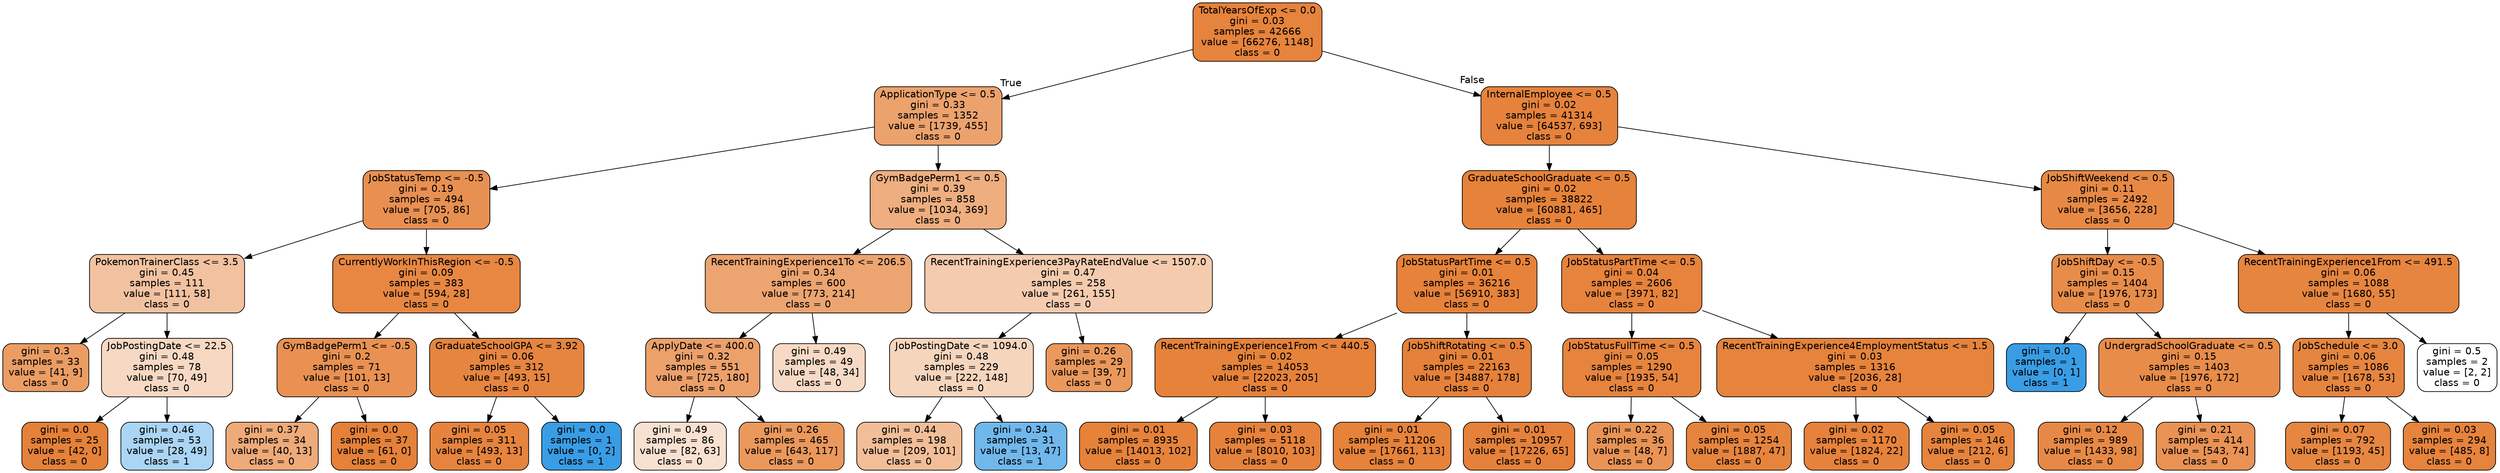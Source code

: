 digraph Tree {
node [shape=box, style="filled, rounded", color="black", fontname=helvetica] ;
edge [fontname=helvetica] ;
0 [label="TotalYearsOfExp <= 0.0\ngini = 0.03\nsamples = 42666\nvalue = [66276, 1148]\nclass = 0", fillcolor="#e58139fb"] ;
1 [label="ApplicationType <= 0.5\ngini = 0.33\nsamples = 1352\nvalue = [1739, 455]\nclass = 0", fillcolor="#e58139bc"] ;
0 -> 1 [labeldistance=2.5, labelangle=45, headlabel="True"] ;
2 [label="JobStatusTemp <= -0.5\ngini = 0.19\nsamples = 494\nvalue = [705, 86]\nclass = 0", fillcolor="#e58139e0"] ;
1 -> 2 ;
3 [label="PokemonTrainerClass <= 3.5\ngini = 0.45\nsamples = 111\nvalue = [111, 58]\nclass = 0", fillcolor="#e581397a"] ;
2 -> 3 ;
4 [label="gini = 0.3\nsamples = 33\nvalue = [41, 9]\nclass = 0", fillcolor="#e58139c7"] ;
3 -> 4 ;
5 [label="JobPostingDate <= 22.5\ngini = 0.48\nsamples = 78\nvalue = [70, 49]\nclass = 0", fillcolor="#e581394d"] ;
3 -> 5 ;
6 [label="gini = 0.0\nsamples = 25\nvalue = [42, 0]\nclass = 0", fillcolor="#e58139ff"] ;
5 -> 6 ;
7 [label="gini = 0.46\nsamples = 53\nvalue = [28, 49]\nclass = 1", fillcolor="#399de56d"] ;
5 -> 7 ;
8 [label="CurrentlyWorkInThisRegion <= -0.5\ngini = 0.09\nsamples = 383\nvalue = [594, 28]\nclass = 0", fillcolor="#e58139f3"] ;
2 -> 8 ;
9 [label="GymBadgePerm1 <= -0.5\ngini = 0.2\nsamples = 71\nvalue = [101, 13]\nclass = 0", fillcolor="#e58139de"] ;
8 -> 9 ;
10 [label="gini = 0.37\nsamples = 34\nvalue = [40, 13]\nclass = 0", fillcolor="#e58139ac"] ;
9 -> 10 ;
11 [label="gini = 0.0\nsamples = 37\nvalue = [61, 0]\nclass = 0", fillcolor="#e58139ff"] ;
9 -> 11 ;
12 [label="GraduateSchoolGPA <= 3.92\ngini = 0.06\nsamples = 312\nvalue = [493, 15]\nclass = 0", fillcolor="#e58139f7"] ;
8 -> 12 ;
13 [label="gini = 0.05\nsamples = 311\nvalue = [493, 13]\nclass = 0", fillcolor="#e58139f8"] ;
12 -> 13 ;
14 [label="gini = 0.0\nsamples = 1\nvalue = [0, 2]\nclass = 1", fillcolor="#399de5ff"] ;
12 -> 14 ;
15 [label="GymBadgePerm1 <= 0.5\ngini = 0.39\nsamples = 858\nvalue = [1034, 369]\nclass = 0", fillcolor="#e58139a4"] ;
1 -> 15 ;
16 [label="RecentTrainingExperience1To <= 206.5\ngini = 0.34\nsamples = 600\nvalue = [773, 214]\nclass = 0", fillcolor="#e58139b8"] ;
15 -> 16 ;
17 [label="ApplyDate <= 400.0\ngini = 0.32\nsamples = 551\nvalue = [725, 180]\nclass = 0", fillcolor="#e58139c0"] ;
16 -> 17 ;
18 [label="gini = 0.49\nsamples = 86\nvalue = [82, 63]\nclass = 0", fillcolor="#e581393b"] ;
17 -> 18 ;
19 [label="gini = 0.26\nsamples = 465\nvalue = [643, 117]\nclass = 0", fillcolor="#e58139d1"] ;
17 -> 19 ;
20 [label="gini = 0.49\nsamples = 49\nvalue = [48, 34]\nclass = 0", fillcolor="#e581394a"] ;
16 -> 20 ;
21 [label="RecentTrainingExperience3PayRateEndValue <= 1507.0\ngini = 0.47\nsamples = 258\nvalue = [261, 155]\nclass = 0", fillcolor="#e5813968"] ;
15 -> 21 ;
22 [label="JobPostingDate <= 1094.0\ngini = 0.48\nsamples = 229\nvalue = [222, 148]\nclass = 0", fillcolor="#e5813955"] ;
21 -> 22 ;
23 [label="gini = 0.44\nsamples = 198\nvalue = [209, 101]\nclass = 0", fillcolor="#e5813984"] ;
22 -> 23 ;
24 [label="gini = 0.34\nsamples = 31\nvalue = [13, 47]\nclass = 1", fillcolor="#399de5b8"] ;
22 -> 24 ;
25 [label="gini = 0.26\nsamples = 29\nvalue = [39, 7]\nclass = 0", fillcolor="#e58139d1"] ;
21 -> 25 ;
26 [label="InternalEmployee <= 0.5\ngini = 0.02\nsamples = 41314\nvalue = [64537, 693]\nclass = 0", fillcolor="#e58139fc"] ;
0 -> 26 [labeldistance=2.5, labelangle=-45, headlabel="False"] ;
27 [label="GraduateSchoolGraduate <= 0.5\ngini = 0.02\nsamples = 38822\nvalue = [60881, 465]\nclass = 0", fillcolor="#e58139fd"] ;
26 -> 27 ;
28 [label="JobStatusPartTime <= 0.5\ngini = 0.01\nsamples = 36216\nvalue = [56910, 383]\nclass = 0", fillcolor="#e58139fd"] ;
27 -> 28 ;
29 [label="RecentTrainingExperience1From <= 440.5\ngini = 0.02\nsamples = 14053\nvalue = [22023, 205]\nclass = 0", fillcolor="#e58139fd"] ;
28 -> 29 ;
30 [label="gini = 0.01\nsamples = 8935\nvalue = [14013, 102]\nclass = 0", fillcolor="#e58139fd"] ;
29 -> 30 ;
31 [label="gini = 0.03\nsamples = 5118\nvalue = [8010, 103]\nclass = 0", fillcolor="#e58139fc"] ;
29 -> 31 ;
32 [label="JobShiftRotating <= 0.5\ngini = 0.01\nsamples = 22163\nvalue = [34887, 178]\nclass = 0", fillcolor="#e58139fe"] ;
28 -> 32 ;
33 [label="gini = 0.01\nsamples = 11206\nvalue = [17661, 113]\nclass = 0", fillcolor="#e58139fd"] ;
32 -> 33 ;
34 [label="gini = 0.01\nsamples = 10957\nvalue = [17226, 65]\nclass = 0", fillcolor="#e58139fe"] ;
32 -> 34 ;
35 [label="JobStatusPartTime <= 0.5\ngini = 0.04\nsamples = 2606\nvalue = [3971, 82]\nclass = 0", fillcolor="#e58139fa"] ;
27 -> 35 ;
36 [label="JobStatusFullTime <= 0.5\ngini = 0.05\nsamples = 1290\nvalue = [1935, 54]\nclass = 0", fillcolor="#e58139f8"] ;
35 -> 36 ;
37 [label="gini = 0.22\nsamples = 36\nvalue = [48, 7]\nclass = 0", fillcolor="#e58139da"] ;
36 -> 37 ;
38 [label="gini = 0.05\nsamples = 1254\nvalue = [1887, 47]\nclass = 0", fillcolor="#e58139f9"] ;
36 -> 38 ;
39 [label="RecentTrainingExperience4EmploymentStatus <= 1.5\ngini = 0.03\nsamples = 1316\nvalue = [2036, 28]\nclass = 0", fillcolor="#e58139fb"] ;
35 -> 39 ;
40 [label="gini = 0.02\nsamples = 1170\nvalue = [1824, 22]\nclass = 0", fillcolor="#e58139fc"] ;
39 -> 40 ;
41 [label="gini = 0.05\nsamples = 146\nvalue = [212, 6]\nclass = 0", fillcolor="#e58139f8"] ;
39 -> 41 ;
42 [label="JobShiftWeekend <= 0.5\ngini = 0.11\nsamples = 2492\nvalue = [3656, 228]\nclass = 0", fillcolor="#e58139ef"] ;
26 -> 42 ;
43 [label="JobShiftDay <= -0.5\ngini = 0.15\nsamples = 1404\nvalue = [1976, 173]\nclass = 0", fillcolor="#e58139e9"] ;
42 -> 43 ;
44 [label="gini = 0.0\nsamples = 1\nvalue = [0, 1]\nclass = 1", fillcolor="#399de5ff"] ;
43 -> 44 ;
45 [label="UndergradSchoolGraduate <= 0.5\ngini = 0.15\nsamples = 1403\nvalue = [1976, 172]\nclass = 0", fillcolor="#e58139e9"] ;
43 -> 45 ;
46 [label="gini = 0.12\nsamples = 989\nvalue = [1433, 98]\nclass = 0", fillcolor="#e58139ee"] ;
45 -> 46 ;
47 [label="gini = 0.21\nsamples = 414\nvalue = [543, 74]\nclass = 0", fillcolor="#e58139dc"] ;
45 -> 47 ;
48 [label="RecentTrainingExperience1From <= 491.5\ngini = 0.06\nsamples = 1088\nvalue = [1680, 55]\nclass = 0", fillcolor="#e58139f7"] ;
42 -> 48 ;
49 [label="JobSchedule <= 3.0\ngini = 0.06\nsamples = 1086\nvalue = [1678, 53]\nclass = 0", fillcolor="#e58139f7"] ;
48 -> 49 ;
50 [label="gini = 0.07\nsamples = 792\nvalue = [1193, 45]\nclass = 0", fillcolor="#e58139f5"] ;
49 -> 50 ;
51 [label="gini = 0.03\nsamples = 294\nvalue = [485, 8]\nclass = 0", fillcolor="#e58139fb"] ;
49 -> 51 ;
52 [label="gini = 0.5\nsamples = 2\nvalue = [2, 2]\nclass = 0", fillcolor="#e5813900"] ;
48 -> 52 ;
}